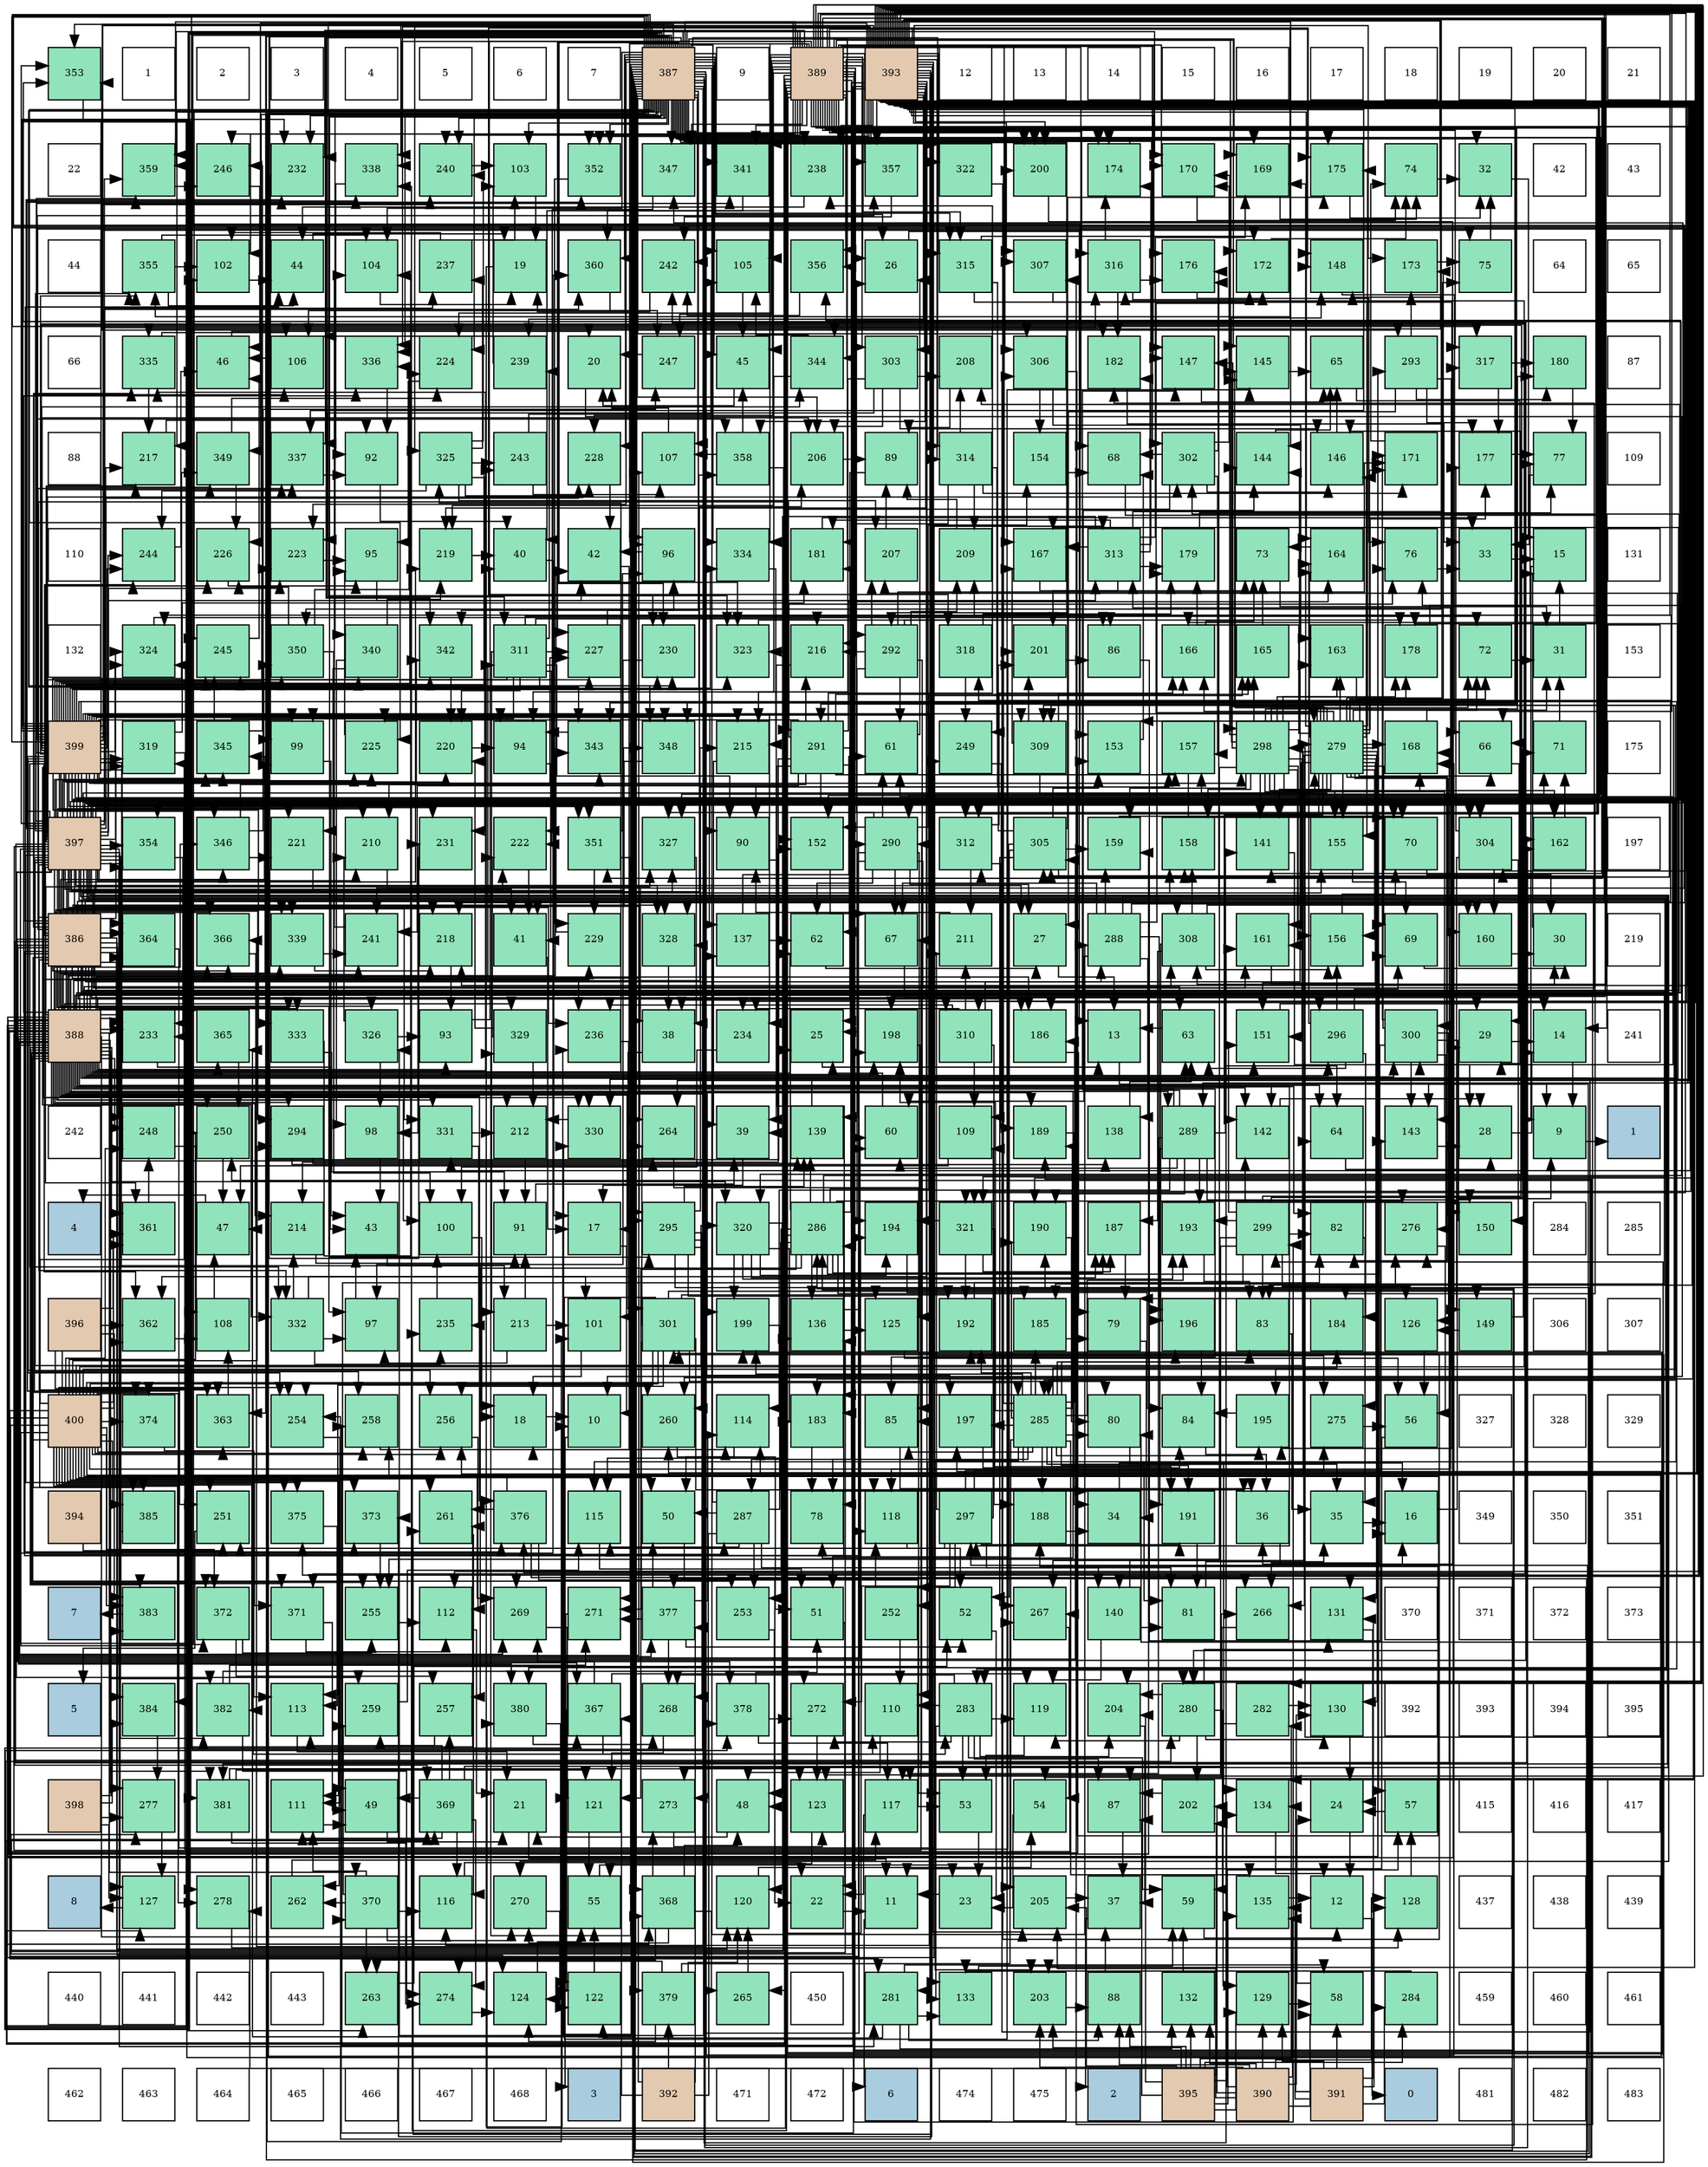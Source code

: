 digraph layout{
 rankdir=TB;
 splines=ortho;
 node [style=filled shape=square fixedsize=true width=0.6];
0[label="353", fontsize=8, fillcolor="#91e3bb"];
1[label="1", fontsize=8, fillcolor="#ffffff"];
2[label="2", fontsize=8, fillcolor="#ffffff"];
3[label="3", fontsize=8, fillcolor="#ffffff"];
4[label="4", fontsize=8, fillcolor="#ffffff"];
5[label="5", fontsize=8, fillcolor="#ffffff"];
6[label="6", fontsize=8, fillcolor="#ffffff"];
7[label="7", fontsize=8, fillcolor="#ffffff"];
8[label="387", fontsize=8, fillcolor="#e3c9af"];
9[label="9", fontsize=8, fillcolor="#ffffff"];
10[label="389", fontsize=8, fillcolor="#e3c9af"];
11[label="393", fontsize=8, fillcolor="#e3c9af"];
12[label="12", fontsize=8, fillcolor="#ffffff"];
13[label="13", fontsize=8, fillcolor="#ffffff"];
14[label="14", fontsize=8, fillcolor="#ffffff"];
15[label="15", fontsize=8, fillcolor="#ffffff"];
16[label="16", fontsize=8, fillcolor="#ffffff"];
17[label="17", fontsize=8, fillcolor="#ffffff"];
18[label="18", fontsize=8, fillcolor="#ffffff"];
19[label="19", fontsize=8, fillcolor="#ffffff"];
20[label="20", fontsize=8, fillcolor="#ffffff"];
21[label="21", fontsize=8, fillcolor="#ffffff"];
22[label="22", fontsize=8, fillcolor="#ffffff"];
23[label="359", fontsize=8, fillcolor="#91e3bb"];
24[label="246", fontsize=8, fillcolor="#91e3bb"];
25[label="232", fontsize=8, fillcolor="#91e3bb"];
26[label="338", fontsize=8, fillcolor="#91e3bb"];
27[label="240", fontsize=8, fillcolor="#91e3bb"];
28[label="103", fontsize=8, fillcolor="#91e3bb"];
29[label="352", fontsize=8, fillcolor="#91e3bb"];
30[label="347", fontsize=8, fillcolor="#91e3bb"];
31[label="341", fontsize=8, fillcolor="#91e3bb"];
32[label="238", fontsize=8, fillcolor="#91e3bb"];
33[label="357", fontsize=8, fillcolor="#91e3bb"];
34[label="322", fontsize=8, fillcolor="#91e3bb"];
35[label="200", fontsize=8, fillcolor="#91e3bb"];
36[label="174", fontsize=8, fillcolor="#91e3bb"];
37[label="170", fontsize=8, fillcolor="#91e3bb"];
38[label="169", fontsize=8, fillcolor="#91e3bb"];
39[label="175", fontsize=8, fillcolor="#91e3bb"];
40[label="74", fontsize=8, fillcolor="#91e3bb"];
41[label="32", fontsize=8, fillcolor="#91e3bb"];
42[label="42", fontsize=8, fillcolor="#ffffff"];
43[label="43", fontsize=8, fillcolor="#ffffff"];
44[label="44", fontsize=8, fillcolor="#ffffff"];
45[label="355", fontsize=8, fillcolor="#91e3bb"];
46[label="102", fontsize=8, fillcolor="#91e3bb"];
47[label="44", fontsize=8, fillcolor="#91e3bb"];
48[label="104", fontsize=8, fillcolor="#91e3bb"];
49[label="237", fontsize=8, fillcolor="#91e3bb"];
50[label="19", fontsize=8, fillcolor="#91e3bb"];
51[label="360", fontsize=8, fillcolor="#91e3bb"];
52[label="242", fontsize=8, fillcolor="#91e3bb"];
53[label="105", fontsize=8, fillcolor="#91e3bb"];
54[label="356", fontsize=8, fillcolor="#91e3bb"];
55[label="26", fontsize=8, fillcolor="#91e3bb"];
56[label="315", fontsize=8, fillcolor="#91e3bb"];
57[label="307", fontsize=8, fillcolor="#91e3bb"];
58[label="316", fontsize=8, fillcolor="#91e3bb"];
59[label="176", fontsize=8, fillcolor="#91e3bb"];
60[label="172", fontsize=8, fillcolor="#91e3bb"];
61[label="148", fontsize=8, fillcolor="#91e3bb"];
62[label="173", fontsize=8, fillcolor="#91e3bb"];
63[label="75", fontsize=8, fillcolor="#91e3bb"];
64[label="64", fontsize=8, fillcolor="#ffffff"];
65[label="65", fontsize=8, fillcolor="#ffffff"];
66[label="66", fontsize=8, fillcolor="#ffffff"];
67[label="335", fontsize=8, fillcolor="#91e3bb"];
68[label="46", fontsize=8, fillcolor="#91e3bb"];
69[label="106", fontsize=8, fillcolor="#91e3bb"];
70[label="336", fontsize=8, fillcolor="#91e3bb"];
71[label="224", fontsize=8, fillcolor="#91e3bb"];
72[label="239", fontsize=8, fillcolor="#91e3bb"];
73[label="20", fontsize=8, fillcolor="#91e3bb"];
74[label="247", fontsize=8, fillcolor="#91e3bb"];
75[label="45", fontsize=8, fillcolor="#91e3bb"];
76[label="344", fontsize=8, fillcolor="#91e3bb"];
77[label="303", fontsize=8, fillcolor="#91e3bb"];
78[label="208", fontsize=8, fillcolor="#91e3bb"];
79[label="306", fontsize=8, fillcolor="#91e3bb"];
80[label="182", fontsize=8, fillcolor="#91e3bb"];
81[label="147", fontsize=8, fillcolor="#91e3bb"];
82[label="145", fontsize=8, fillcolor="#91e3bb"];
83[label="65", fontsize=8, fillcolor="#91e3bb"];
84[label="293", fontsize=8, fillcolor="#91e3bb"];
85[label="317", fontsize=8, fillcolor="#91e3bb"];
86[label="180", fontsize=8, fillcolor="#91e3bb"];
87[label="87", fontsize=8, fillcolor="#ffffff"];
88[label="88", fontsize=8, fillcolor="#ffffff"];
89[label="217", fontsize=8, fillcolor="#91e3bb"];
90[label="349", fontsize=8, fillcolor="#91e3bb"];
91[label="337", fontsize=8, fillcolor="#91e3bb"];
92[label="92", fontsize=8, fillcolor="#91e3bb"];
93[label="325", fontsize=8, fillcolor="#91e3bb"];
94[label="243", fontsize=8, fillcolor="#91e3bb"];
95[label="228", fontsize=8, fillcolor="#91e3bb"];
96[label="107", fontsize=8, fillcolor="#91e3bb"];
97[label="358", fontsize=8, fillcolor="#91e3bb"];
98[label="206", fontsize=8, fillcolor="#91e3bb"];
99[label="89", fontsize=8, fillcolor="#91e3bb"];
100[label="314", fontsize=8, fillcolor="#91e3bb"];
101[label="154", fontsize=8, fillcolor="#91e3bb"];
102[label="68", fontsize=8, fillcolor="#91e3bb"];
103[label="302", fontsize=8, fillcolor="#91e3bb"];
104[label="144", fontsize=8, fillcolor="#91e3bb"];
105[label="146", fontsize=8, fillcolor="#91e3bb"];
106[label="171", fontsize=8, fillcolor="#91e3bb"];
107[label="177", fontsize=8, fillcolor="#91e3bb"];
108[label="77", fontsize=8, fillcolor="#91e3bb"];
109[label="109", fontsize=8, fillcolor="#ffffff"];
110[label="110", fontsize=8, fillcolor="#ffffff"];
111[label="244", fontsize=8, fillcolor="#91e3bb"];
112[label="226", fontsize=8, fillcolor="#91e3bb"];
113[label="223", fontsize=8, fillcolor="#91e3bb"];
114[label="95", fontsize=8, fillcolor="#91e3bb"];
115[label="219", fontsize=8, fillcolor="#91e3bb"];
116[label="40", fontsize=8, fillcolor="#91e3bb"];
117[label="42", fontsize=8, fillcolor="#91e3bb"];
118[label="96", fontsize=8, fillcolor="#91e3bb"];
119[label="334", fontsize=8, fillcolor="#91e3bb"];
120[label="181", fontsize=8, fillcolor="#91e3bb"];
121[label="207", fontsize=8, fillcolor="#91e3bb"];
122[label="209", fontsize=8, fillcolor="#91e3bb"];
123[label="167", fontsize=8, fillcolor="#91e3bb"];
124[label="313", fontsize=8, fillcolor="#91e3bb"];
125[label="179", fontsize=8, fillcolor="#91e3bb"];
126[label="73", fontsize=8, fillcolor="#91e3bb"];
127[label="164", fontsize=8, fillcolor="#91e3bb"];
128[label="76", fontsize=8, fillcolor="#91e3bb"];
129[label="33", fontsize=8, fillcolor="#91e3bb"];
130[label="15", fontsize=8, fillcolor="#91e3bb"];
131[label="131", fontsize=8, fillcolor="#ffffff"];
132[label="132", fontsize=8, fillcolor="#ffffff"];
133[label="324", fontsize=8, fillcolor="#91e3bb"];
134[label="245", fontsize=8, fillcolor="#91e3bb"];
135[label="350", fontsize=8, fillcolor="#91e3bb"];
136[label="340", fontsize=8, fillcolor="#91e3bb"];
137[label="342", fontsize=8, fillcolor="#91e3bb"];
138[label="311", fontsize=8, fillcolor="#91e3bb"];
139[label="227", fontsize=8, fillcolor="#91e3bb"];
140[label="230", fontsize=8, fillcolor="#91e3bb"];
141[label="323", fontsize=8, fillcolor="#91e3bb"];
142[label="216", fontsize=8, fillcolor="#91e3bb"];
143[label="292", fontsize=8, fillcolor="#91e3bb"];
144[label="318", fontsize=8, fillcolor="#91e3bb"];
145[label="201", fontsize=8, fillcolor="#91e3bb"];
146[label="86", fontsize=8, fillcolor="#91e3bb"];
147[label="166", fontsize=8, fillcolor="#91e3bb"];
148[label="165", fontsize=8, fillcolor="#91e3bb"];
149[label="163", fontsize=8, fillcolor="#91e3bb"];
150[label="178", fontsize=8, fillcolor="#91e3bb"];
151[label="72", fontsize=8, fillcolor="#91e3bb"];
152[label="31", fontsize=8, fillcolor="#91e3bb"];
153[label="153", fontsize=8, fillcolor="#ffffff"];
154[label="399", fontsize=8, fillcolor="#e3c9af"];
155[label="319", fontsize=8, fillcolor="#91e3bb"];
156[label="345", fontsize=8, fillcolor="#91e3bb"];
157[label="99", fontsize=8, fillcolor="#91e3bb"];
158[label="225", fontsize=8, fillcolor="#91e3bb"];
159[label="220", fontsize=8, fillcolor="#91e3bb"];
160[label="94", fontsize=8, fillcolor="#91e3bb"];
161[label="343", fontsize=8, fillcolor="#91e3bb"];
162[label="348", fontsize=8, fillcolor="#91e3bb"];
163[label="215", fontsize=8, fillcolor="#91e3bb"];
164[label="291", fontsize=8, fillcolor="#91e3bb"];
165[label="61", fontsize=8, fillcolor="#91e3bb"];
166[label="249", fontsize=8, fillcolor="#91e3bb"];
167[label="309", fontsize=8, fillcolor="#91e3bb"];
168[label="153", fontsize=8, fillcolor="#91e3bb"];
169[label="157", fontsize=8, fillcolor="#91e3bb"];
170[label="298", fontsize=8, fillcolor="#91e3bb"];
171[label="279", fontsize=8, fillcolor="#91e3bb"];
172[label="168", fontsize=8, fillcolor="#91e3bb"];
173[label="66", fontsize=8, fillcolor="#91e3bb"];
174[label="71", fontsize=8, fillcolor="#91e3bb"];
175[label="175", fontsize=8, fillcolor="#ffffff"];
176[label="397", fontsize=8, fillcolor="#e3c9af"];
177[label="354", fontsize=8, fillcolor="#91e3bb"];
178[label="346", fontsize=8, fillcolor="#91e3bb"];
179[label="221", fontsize=8, fillcolor="#91e3bb"];
180[label="210", fontsize=8, fillcolor="#91e3bb"];
181[label="231", fontsize=8, fillcolor="#91e3bb"];
182[label="222", fontsize=8, fillcolor="#91e3bb"];
183[label="351", fontsize=8, fillcolor="#91e3bb"];
184[label="327", fontsize=8, fillcolor="#91e3bb"];
185[label="90", fontsize=8, fillcolor="#91e3bb"];
186[label="152", fontsize=8, fillcolor="#91e3bb"];
187[label="290", fontsize=8, fillcolor="#91e3bb"];
188[label="312", fontsize=8, fillcolor="#91e3bb"];
189[label="305", fontsize=8, fillcolor="#91e3bb"];
190[label="159", fontsize=8, fillcolor="#91e3bb"];
191[label="158", fontsize=8, fillcolor="#91e3bb"];
192[label="141", fontsize=8, fillcolor="#91e3bb"];
193[label="155", fontsize=8, fillcolor="#91e3bb"];
194[label="70", fontsize=8, fillcolor="#91e3bb"];
195[label="304", fontsize=8, fillcolor="#91e3bb"];
196[label="162", fontsize=8, fillcolor="#91e3bb"];
197[label="197", fontsize=8, fillcolor="#ffffff"];
198[label="386", fontsize=8, fillcolor="#e3c9af"];
199[label="364", fontsize=8, fillcolor="#91e3bb"];
200[label="366", fontsize=8, fillcolor="#91e3bb"];
201[label="339", fontsize=8, fillcolor="#91e3bb"];
202[label="241", fontsize=8, fillcolor="#91e3bb"];
203[label="218", fontsize=8, fillcolor="#91e3bb"];
204[label="41", fontsize=8, fillcolor="#91e3bb"];
205[label="229", fontsize=8, fillcolor="#91e3bb"];
206[label="328", fontsize=8, fillcolor="#91e3bb"];
207[label="137", fontsize=8, fillcolor="#91e3bb"];
208[label="62", fontsize=8, fillcolor="#91e3bb"];
209[label="67", fontsize=8, fillcolor="#91e3bb"];
210[label="211", fontsize=8, fillcolor="#91e3bb"];
211[label="27", fontsize=8, fillcolor="#91e3bb"];
212[label="288", fontsize=8, fillcolor="#91e3bb"];
213[label="308", fontsize=8, fillcolor="#91e3bb"];
214[label="161", fontsize=8, fillcolor="#91e3bb"];
215[label="156", fontsize=8, fillcolor="#91e3bb"];
216[label="69", fontsize=8, fillcolor="#91e3bb"];
217[label="160", fontsize=8, fillcolor="#91e3bb"];
218[label="30", fontsize=8, fillcolor="#91e3bb"];
219[label="219", fontsize=8, fillcolor="#ffffff"];
220[label="388", fontsize=8, fillcolor="#e3c9af"];
221[label="233", fontsize=8, fillcolor="#91e3bb"];
222[label="365", fontsize=8, fillcolor="#91e3bb"];
223[label="333", fontsize=8, fillcolor="#91e3bb"];
224[label="326", fontsize=8, fillcolor="#91e3bb"];
225[label="93", fontsize=8, fillcolor="#91e3bb"];
226[label="329", fontsize=8, fillcolor="#91e3bb"];
227[label="236", fontsize=8, fillcolor="#91e3bb"];
228[label="38", fontsize=8, fillcolor="#91e3bb"];
229[label="234", fontsize=8, fillcolor="#91e3bb"];
230[label="25", fontsize=8, fillcolor="#91e3bb"];
231[label="198", fontsize=8, fillcolor="#91e3bb"];
232[label="310", fontsize=8, fillcolor="#91e3bb"];
233[label="186", fontsize=8, fillcolor="#91e3bb"];
234[label="13", fontsize=8, fillcolor="#91e3bb"];
235[label="63", fontsize=8, fillcolor="#91e3bb"];
236[label="151", fontsize=8, fillcolor="#91e3bb"];
237[label="296", fontsize=8, fillcolor="#91e3bb"];
238[label="300", fontsize=8, fillcolor="#91e3bb"];
239[label="29", fontsize=8, fillcolor="#91e3bb"];
240[label="14", fontsize=8, fillcolor="#91e3bb"];
241[label="241", fontsize=8, fillcolor="#ffffff"];
242[label="242", fontsize=8, fillcolor="#ffffff"];
243[label="248", fontsize=8, fillcolor="#91e3bb"];
244[label="250", fontsize=8, fillcolor="#91e3bb"];
245[label="294", fontsize=8, fillcolor="#91e3bb"];
246[label="98", fontsize=8, fillcolor="#91e3bb"];
247[label="331", fontsize=8, fillcolor="#91e3bb"];
248[label="212", fontsize=8, fillcolor="#91e3bb"];
249[label="330", fontsize=8, fillcolor="#91e3bb"];
250[label="264", fontsize=8, fillcolor="#91e3bb"];
251[label="39", fontsize=8, fillcolor="#91e3bb"];
252[label="139", fontsize=8, fillcolor="#91e3bb"];
253[label="60", fontsize=8, fillcolor="#91e3bb"];
254[label="109", fontsize=8, fillcolor="#91e3bb"];
255[label="189", fontsize=8, fillcolor="#91e3bb"];
256[label="138", fontsize=8, fillcolor="#91e3bb"];
257[label="289", fontsize=8, fillcolor="#91e3bb"];
258[label="142", fontsize=8, fillcolor="#91e3bb"];
259[label="64", fontsize=8, fillcolor="#91e3bb"];
260[label="143", fontsize=8, fillcolor="#91e3bb"];
261[label="28", fontsize=8, fillcolor="#91e3bb"];
262[label="9", fontsize=8, fillcolor="#91e3bb"];
263[label="1", fontsize=8, fillcolor="#a9ccde"];
264[label="4", fontsize=8, fillcolor="#a9ccde"];
265[label="361", fontsize=8, fillcolor="#91e3bb"];
266[label="47", fontsize=8, fillcolor="#91e3bb"];
267[label="214", fontsize=8, fillcolor="#91e3bb"];
268[label="43", fontsize=8, fillcolor="#91e3bb"];
269[label="100", fontsize=8, fillcolor="#91e3bb"];
270[label="91", fontsize=8, fillcolor="#91e3bb"];
271[label="17", fontsize=8, fillcolor="#91e3bb"];
272[label="295", fontsize=8, fillcolor="#91e3bb"];
273[label="320", fontsize=8, fillcolor="#91e3bb"];
274[label="286", fontsize=8, fillcolor="#91e3bb"];
275[label="194", fontsize=8, fillcolor="#91e3bb"];
276[label="321", fontsize=8, fillcolor="#91e3bb"];
277[label="190", fontsize=8, fillcolor="#91e3bb"];
278[label="187", fontsize=8, fillcolor="#91e3bb"];
279[label="193", fontsize=8, fillcolor="#91e3bb"];
280[label="299", fontsize=8, fillcolor="#91e3bb"];
281[label="82", fontsize=8, fillcolor="#91e3bb"];
282[label="276", fontsize=8, fillcolor="#91e3bb"];
283[label="150", fontsize=8, fillcolor="#91e3bb"];
284[label="284", fontsize=8, fillcolor="#ffffff"];
285[label="285", fontsize=8, fillcolor="#ffffff"];
286[label="396", fontsize=8, fillcolor="#e3c9af"];
287[label="362", fontsize=8, fillcolor="#91e3bb"];
288[label="108", fontsize=8, fillcolor="#91e3bb"];
289[label="332", fontsize=8, fillcolor="#91e3bb"];
290[label="97", fontsize=8, fillcolor="#91e3bb"];
291[label="235", fontsize=8, fillcolor="#91e3bb"];
292[label="213", fontsize=8, fillcolor="#91e3bb"];
293[label="101", fontsize=8, fillcolor="#91e3bb"];
294[label="301", fontsize=8, fillcolor="#91e3bb"];
295[label="199", fontsize=8, fillcolor="#91e3bb"];
296[label="136", fontsize=8, fillcolor="#91e3bb"];
297[label="125", fontsize=8, fillcolor="#91e3bb"];
298[label="192", fontsize=8, fillcolor="#91e3bb"];
299[label="185", fontsize=8, fillcolor="#91e3bb"];
300[label="79", fontsize=8, fillcolor="#91e3bb"];
301[label="196", fontsize=8, fillcolor="#91e3bb"];
302[label="83", fontsize=8, fillcolor="#91e3bb"];
303[label="184", fontsize=8, fillcolor="#91e3bb"];
304[label="126", fontsize=8, fillcolor="#91e3bb"];
305[label="149", fontsize=8, fillcolor="#91e3bb"];
306[label="306", fontsize=8, fillcolor="#ffffff"];
307[label="307", fontsize=8, fillcolor="#ffffff"];
308[label="400", fontsize=8, fillcolor="#e3c9af"];
309[label="374", fontsize=8, fillcolor="#91e3bb"];
310[label="363", fontsize=8, fillcolor="#91e3bb"];
311[label="254", fontsize=8, fillcolor="#91e3bb"];
312[label="258", fontsize=8, fillcolor="#91e3bb"];
313[label="256", fontsize=8, fillcolor="#91e3bb"];
314[label="18", fontsize=8, fillcolor="#91e3bb"];
315[label="10", fontsize=8, fillcolor="#91e3bb"];
316[label="260", fontsize=8, fillcolor="#91e3bb"];
317[label="114", fontsize=8, fillcolor="#91e3bb"];
318[label="183", fontsize=8, fillcolor="#91e3bb"];
319[label="85", fontsize=8, fillcolor="#91e3bb"];
320[label="197", fontsize=8, fillcolor="#91e3bb"];
321[label="285", fontsize=8, fillcolor="#91e3bb"];
322[label="80", fontsize=8, fillcolor="#91e3bb"];
323[label="84", fontsize=8, fillcolor="#91e3bb"];
324[label="195", fontsize=8, fillcolor="#91e3bb"];
325[label="275", fontsize=8, fillcolor="#91e3bb"];
326[label="56", fontsize=8, fillcolor="#91e3bb"];
327[label="327", fontsize=8, fillcolor="#ffffff"];
328[label="328", fontsize=8, fillcolor="#ffffff"];
329[label="329", fontsize=8, fillcolor="#ffffff"];
330[label="394", fontsize=8, fillcolor="#e3c9af"];
331[label="385", fontsize=8, fillcolor="#91e3bb"];
332[label="251", fontsize=8, fillcolor="#91e3bb"];
333[label="375", fontsize=8, fillcolor="#91e3bb"];
334[label="373", fontsize=8, fillcolor="#91e3bb"];
335[label="261", fontsize=8, fillcolor="#91e3bb"];
336[label="376", fontsize=8, fillcolor="#91e3bb"];
337[label="115", fontsize=8, fillcolor="#91e3bb"];
338[label="50", fontsize=8, fillcolor="#91e3bb"];
339[label="287", fontsize=8, fillcolor="#91e3bb"];
340[label="78", fontsize=8, fillcolor="#91e3bb"];
341[label="118", fontsize=8, fillcolor="#91e3bb"];
342[label="297", fontsize=8, fillcolor="#91e3bb"];
343[label="188", fontsize=8, fillcolor="#91e3bb"];
344[label="34", fontsize=8, fillcolor="#91e3bb"];
345[label="191", fontsize=8, fillcolor="#91e3bb"];
346[label="36", fontsize=8, fillcolor="#91e3bb"];
347[label="35", fontsize=8, fillcolor="#91e3bb"];
348[label="16", fontsize=8, fillcolor="#91e3bb"];
349[label="349", fontsize=8, fillcolor="#ffffff"];
350[label="350", fontsize=8, fillcolor="#ffffff"];
351[label="351", fontsize=8, fillcolor="#ffffff"];
352[label="7", fontsize=8, fillcolor="#a9ccde"];
353[label="383", fontsize=8, fillcolor="#91e3bb"];
354[label="372", fontsize=8, fillcolor="#91e3bb"];
355[label="371", fontsize=8, fillcolor="#91e3bb"];
356[label="255", fontsize=8, fillcolor="#91e3bb"];
357[label="112", fontsize=8, fillcolor="#91e3bb"];
358[label="269", fontsize=8, fillcolor="#91e3bb"];
359[label="271", fontsize=8, fillcolor="#91e3bb"];
360[label="377", fontsize=8, fillcolor="#91e3bb"];
361[label="253", fontsize=8, fillcolor="#91e3bb"];
362[label="51", fontsize=8, fillcolor="#91e3bb"];
363[label="252", fontsize=8, fillcolor="#91e3bb"];
364[label="52", fontsize=8, fillcolor="#91e3bb"];
365[label="267", fontsize=8, fillcolor="#91e3bb"];
366[label="140", fontsize=8, fillcolor="#91e3bb"];
367[label="81", fontsize=8, fillcolor="#91e3bb"];
368[label="266", fontsize=8, fillcolor="#91e3bb"];
369[label="131", fontsize=8, fillcolor="#91e3bb"];
370[label="370", fontsize=8, fillcolor="#ffffff"];
371[label="371", fontsize=8, fillcolor="#ffffff"];
372[label="372", fontsize=8, fillcolor="#ffffff"];
373[label="373", fontsize=8, fillcolor="#ffffff"];
374[label="5", fontsize=8, fillcolor="#a9ccde"];
375[label="384", fontsize=8, fillcolor="#91e3bb"];
376[label="382", fontsize=8, fillcolor="#91e3bb"];
377[label="113", fontsize=8, fillcolor="#91e3bb"];
378[label="259", fontsize=8, fillcolor="#91e3bb"];
379[label="257", fontsize=8, fillcolor="#91e3bb"];
380[label="380", fontsize=8, fillcolor="#91e3bb"];
381[label="367", fontsize=8, fillcolor="#91e3bb"];
382[label="268", fontsize=8, fillcolor="#91e3bb"];
383[label="378", fontsize=8, fillcolor="#91e3bb"];
384[label="272", fontsize=8, fillcolor="#91e3bb"];
385[label="110", fontsize=8, fillcolor="#91e3bb"];
386[label="283", fontsize=8, fillcolor="#91e3bb"];
387[label="119", fontsize=8, fillcolor="#91e3bb"];
388[label="204", fontsize=8, fillcolor="#91e3bb"];
389[label="280", fontsize=8, fillcolor="#91e3bb"];
390[label="282", fontsize=8, fillcolor="#91e3bb"];
391[label="130", fontsize=8, fillcolor="#91e3bb"];
392[label="392", fontsize=8, fillcolor="#ffffff"];
393[label="393", fontsize=8, fillcolor="#ffffff"];
394[label="394", fontsize=8, fillcolor="#ffffff"];
395[label="395", fontsize=8, fillcolor="#ffffff"];
396[label="398", fontsize=8, fillcolor="#e3c9af"];
397[label="277", fontsize=8, fillcolor="#91e3bb"];
398[label="381", fontsize=8, fillcolor="#91e3bb"];
399[label="111", fontsize=8, fillcolor="#91e3bb"];
400[label="49", fontsize=8, fillcolor="#91e3bb"];
401[label="369", fontsize=8, fillcolor="#91e3bb"];
402[label="21", fontsize=8, fillcolor="#91e3bb"];
403[label="121", fontsize=8, fillcolor="#91e3bb"];
404[label="273", fontsize=8, fillcolor="#91e3bb"];
405[label="48", fontsize=8, fillcolor="#91e3bb"];
406[label="123", fontsize=8, fillcolor="#91e3bb"];
407[label="117", fontsize=8, fillcolor="#91e3bb"];
408[label="53", fontsize=8, fillcolor="#91e3bb"];
409[label="54", fontsize=8, fillcolor="#91e3bb"];
410[label="87", fontsize=8, fillcolor="#91e3bb"];
411[label="202", fontsize=8, fillcolor="#91e3bb"];
412[label="134", fontsize=8, fillcolor="#91e3bb"];
413[label="24", fontsize=8, fillcolor="#91e3bb"];
414[label="57", fontsize=8, fillcolor="#91e3bb"];
415[label="415", fontsize=8, fillcolor="#ffffff"];
416[label="416", fontsize=8, fillcolor="#ffffff"];
417[label="417", fontsize=8, fillcolor="#ffffff"];
418[label="8", fontsize=8, fillcolor="#a9ccde"];
419[label="127", fontsize=8, fillcolor="#91e3bb"];
420[label="278", fontsize=8, fillcolor="#91e3bb"];
421[label="262", fontsize=8, fillcolor="#91e3bb"];
422[label="370", fontsize=8, fillcolor="#91e3bb"];
423[label="116", fontsize=8, fillcolor="#91e3bb"];
424[label="270", fontsize=8, fillcolor="#91e3bb"];
425[label="55", fontsize=8, fillcolor="#91e3bb"];
426[label="368", fontsize=8, fillcolor="#91e3bb"];
427[label="120", fontsize=8, fillcolor="#91e3bb"];
428[label="22", fontsize=8, fillcolor="#91e3bb"];
429[label="11", fontsize=8, fillcolor="#91e3bb"];
430[label="23", fontsize=8, fillcolor="#91e3bb"];
431[label="205", fontsize=8, fillcolor="#91e3bb"];
432[label="37", fontsize=8, fillcolor="#91e3bb"];
433[label="59", fontsize=8, fillcolor="#91e3bb"];
434[label="135", fontsize=8, fillcolor="#91e3bb"];
435[label="12", fontsize=8, fillcolor="#91e3bb"];
436[label="128", fontsize=8, fillcolor="#91e3bb"];
437[label="437", fontsize=8, fillcolor="#ffffff"];
438[label="438", fontsize=8, fillcolor="#ffffff"];
439[label="439", fontsize=8, fillcolor="#ffffff"];
440[label="440", fontsize=8, fillcolor="#ffffff"];
441[label="441", fontsize=8, fillcolor="#ffffff"];
442[label="442", fontsize=8, fillcolor="#ffffff"];
443[label="443", fontsize=8, fillcolor="#ffffff"];
444[label="263", fontsize=8, fillcolor="#91e3bb"];
445[label="274", fontsize=8, fillcolor="#91e3bb"];
446[label="124", fontsize=8, fillcolor="#91e3bb"];
447[label="122", fontsize=8, fillcolor="#91e3bb"];
448[label="379", fontsize=8, fillcolor="#91e3bb"];
449[label="265", fontsize=8, fillcolor="#91e3bb"];
450[label="450", fontsize=8, fillcolor="#ffffff"];
451[label="281", fontsize=8, fillcolor="#91e3bb"];
452[label="133", fontsize=8, fillcolor="#91e3bb"];
453[label="203", fontsize=8, fillcolor="#91e3bb"];
454[label="88", fontsize=8, fillcolor="#91e3bb"];
455[label="132", fontsize=8, fillcolor="#91e3bb"];
456[label="129", fontsize=8, fillcolor="#91e3bb"];
457[label="58", fontsize=8, fillcolor="#91e3bb"];
458[label="284", fontsize=8, fillcolor="#91e3bb"];
459[label="459", fontsize=8, fillcolor="#ffffff"];
460[label="460", fontsize=8, fillcolor="#ffffff"];
461[label="461", fontsize=8, fillcolor="#ffffff"];
462[label="462", fontsize=8, fillcolor="#ffffff"];
463[label="463", fontsize=8, fillcolor="#ffffff"];
464[label="464", fontsize=8, fillcolor="#ffffff"];
465[label="465", fontsize=8, fillcolor="#ffffff"];
466[label="466", fontsize=8, fillcolor="#ffffff"];
467[label="467", fontsize=8, fillcolor="#ffffff"];
468[label="468", fontsize=8, fillcolor="#ffffff"];
469[label="3", fontsize=8, fillcolor="#a9ccde"];
470[label="392", fontsize=8, fillcolor="#e3c9af"];
471[label="471", fontsize=8, fillcolor="#ffffff"];
472[label="472", fontsize=8, fillcolor="#ffffff"];
473[label="6", fontsize=8, fillcolor="#a9ccde"];
474[label="474", fontsize=8, fillcolor="#ffffff"];
475[label="475", fontsize=8, fillcolor="#ffffff"];
476[label="2", fontsize=8, fillcolor="#a9ccde"];
477[label="395", fontsize=8, fillcolor="#e3c9af"];
478[label="390", fontsize=8, fillcolor="#e3c9af"];
479[label="391", fontsize=8, fillcolor="#e3c9af"];
480[label="0", fontsize=8, fillcolor="#a9ccde"];
481[label="481", fontsize=8, fillcolor="#ffffff"];
482[label="482", fontsize=8, fillcolor="#ffffff"];
483[label="483", fontsize=8, fillcolor="#ffffff"];
edge [constraint=false, style=vis];262 -> 263;
315 -> 469;
429 -> 473;
435 -> 480;
234 -> 262;
240 -> 262;
130 -> 262;
348 -> 262;
271 -> 315;
314 -> 315;
50 -> 315;
73 -> 315;
402 -> 429;
428 -> 429;
430 -> 429;
413 -> 435;
230 -> 234;
55 -> 234;
211 -> 234;
261 -> 240;
239 -> 240;
218 -> 130;
152 -> 130;
41 -> 130;
129 -> 130;
344 -> 348;
347 -> 348;
346 -> 348;
432 -> 476;
228 -> 271;
251 -> 271;
116 -> 271;
204 -> 271;
117 -> 314;
268 -> 314;
47 -> 50;
75 -> 73;
68 -> 73;
266 -> 264;
405 -> 402;
400 -> 402;
338 -> 428;
362 -> 428;
364 -> 430;
408 -> 430;
409 -> 430;
425 -> 430;
326 -> 429;
414 -> 413;
457 -> 413;
433 -> 435;
253 -> 230;
165 -> 55;
208 -> 211;
235 -> 234;
259 -> 261;
83 -> 239;
173 -> 239;
209 -> 240;
102 -> 240;
216 -> 218;
194 -> 218;
174 -> 152;
151 -> 152;
126 -> 152;
40 -> 41;
63 -> 41;
128 -> 129;
108 -> 129;
340 -> 344;
300 -> 344;
322 -> 347;
367 -> 347;
281 -> 347;
302 -> 347;
323 -> 346;
319 -> 346;
146 -> 348;
410 -> 432;
454 -> 432;
99 -> 228;
185 -> 251;
270 -> 251;
92 -> 116;
225 -> 116;
160 -> 204;
114 -> 117;
118 -> 117;
290 -> 268;
246 -> 268;
157 -> 268;
269 -> 314;
293 -> 314;
46 -> 47;
28 -> 50;
48 -> 50;
53 -> 75;
69 -> 68;
96 -> 73;
288 -> 266;
254 -> 266;
385 -> 405;
399 -> 400;
357 -> 402;
377 -> 402;
317 -> 338;
337 -> 362;
423 -> 428;
407 -> 428;
341 -> 364;
387 -> 408;
427 -> 409;
403 -> 425;
447 -> 425;
406 -> 425;
446 -> 425;
297 -> 326;
304 -> 326;
419 -> 418;
436 -> 414;
456 -> 457;
391 -> 413;
369 -> 413;
455 -> 433;
452 -> 433;
412 -> 435;
434 -> 435;
296 -> 253;
296 -> 297;
207 -> 165;
207 -> 208;
256 -> 235;
252 -> 235;
366 -> 259;
366 -> 367;
366 -> 387;
192 -> 261;
258 -> 261;
260 -> 261;
104 -> 83;
82 -> 83;
105 -> 83;
81 -> 83;
61 -> 173;
305 -> 173;
305 -> 304;
283 -> 239;
236 -> 239;
186 -> 209;
168 -> 102;
101 -> 102;
193 -> 216;
215 -> 194;
169 -> 194;
191 -> 194;
190 -> 194;
217 -> 218;
214 -> 218;
196 -> 174;
149 -> 151;
127 -> 126;
148 -> 126;
147 -> 126;
123 -> 126;
172 -> 152;
38 -> 40;
37 -> 40;
106 -> 40;
60 -> 40;
62 -> 63;
36 -> 41;
39 -> 41;
59 -> 128;
107 -> 108;
150 -> 108;
125 -> 108;
86 -> 108;
120 -> 129;
80 -> 129;
318 -> 340;
303 -> 300;
299 -> 300;
233 -> 300;
278 -> 300;
343 -> 344;
255 -> 344;
277 -> 322;
345 -> 367;
298 -> 281;
279 -> 302;
275 -> 323;
324 -> 323;
301 -> 323;
320 -> 323;
231 -> 319;
295 -> 346;
35 -> 346;
145 -> 146;
411 -> 410;
453 -> 454;
388 -> 432;
431 -> 432;
98 -> 99;
121 -> 99;
78 -> 99;
122 -> 99;
180 -> 228;
210 -> 185;
248 -> 270;
292 -> 270;
292 -> 290;
292 -> 293;
267 -> 270;
163 -> 251;
142 -> 251;
89 -> 92;
203 -> 225;
115 -> 116;
159 -> 160;
179 -> 204;
182 -> 204;
113 -> 114;
71 -> 114;
158 -> 114;
112 -> 114;
139 -> 118;
95 -> 117;
205 -> 117;
140 -> 290;
181 -> 246;
25 -> 157;
221 -> 268;
229 -> 269;
291 -> 269;
227 -> 293;
49 -> 46;
49 -> 28;
32 -> 47;
72 -> 28;
72 -> 69;
27 -> 28;
202 -> 48;
52 -> 50;
94 -> 53;
94 -> 96;
111 -> 68;
134 -> 68;
24 -> 68;
74 -> 73;
243 -> 288;
166 -> 254;
244 -> 266;
332 -> 374;
363 -> 385;
363 -> 341;
361 -> 405;
311 -> 399;
356 -> 357;
313 -> 357;
379 -> 377;
312 -> 317;
378 -> 337;
316 -> 362;
335 -> 423;
421 -> 407;
444 -> 364;
250 -> 408;
449 -> 427;
368 -> 409;
365 -> 409;
382 -> 403;
358 -> 403;
424 -> 447;
359 -> 447;
384 -> 406;
404 -> 406;
445 -> 446;
325 -> 326;
282 -> 326;
397 -> 419;
420 -> 436;
171 -> 414;
171 -> 259;
171 -> 173;
171 -> 216;
171 -> 151;
171 -> 281;
171 -> 341;
171 -> 391;
171 -> 369;
171 -> 192;
171 -> 258;
171 -> 104;
171 -> 82;
171 -> 105;
171 -> 81;
171 -> 61;
171 -> 236;
171 -> 168;
171 -> 193;
171 -> 215;
171 -> 169;
171 -> 217;
171 -> 214;
171 -> 149;
171 -> 127;
171 -> 147;
171 -> 172;
171 -> 38;
171 -> 106;
171 -> 60;
171 -> 62;
171 -> 39;
171 -> 107;
171 -> 150;
171 -> 125;
171 -> 368;
171 -> 325;
171 -> 282;
389 -> 387;
389 -> 456;
389 -> 391;
389 -> 369;
389 -> 411;
389 -> 388;
451 -> 457;
451 -> 454;
451 -> 447;
451 -> 455;
451 -> 452;
390 -> 433;
390 -> 391;
386 -> 408;
386 -> 433;
386 -> 410;
386 -> 385;
386 -> 387;
386 -> 452;
386 -> 388;
386 -> 382;
386 -> 384;
458 -> 452;
321 -> 340;
321 -> 322;
321 -> 367;
321 -> 302;
321 -> 319;
321 -> 385;
321 -> 412;
321 -> 434;
321 -> 318;
321 -> 303;
321 -> 299;
321 -> 233;
321 -> 343;
321 -> 255;
321 -> 277;
321 -> 345;
321 -> 298;
321 -> 279;
321 -> 324;
321 -> 301;
321 -> 320;
321 -> 231;
321 -> 295;
321 -> 35;
321 -> 453;
321 -> 431;
274 -> 230;
274 -> 216;
274 -> 128;
274 -> 357;
274 -> 337;
274 -> 403;
274 -> 296;
274 -> 252;
274 -> 148;
274 -> 120;
274 -> 299;
274 -> 278;
274 -> 361;
274 -> 379;
274 -> 282;
339 -> 338;
339 -> 367;
339 -> 337;
339 -> 296;
339 -> 207;
339 -> 361;
339 -> 404;
212 -> 253;
212 -> 209;
212 -> 256;
212 -> 190;
212 -> 217;
212 -> 59;
212 -> 125;
212 -> 301;
257 -> 253;
257 -> 317;
257 -> 407;
257 -> 192;
257 -> 104;
257 -> 81;
257 -> 283;
257 -> 277;
257 -> 345;
257 -> 279;
187 -> 230;
187 -> 55;
187 -> 211;
187 -> 165;
187 -> 208;
187 -> 235;
187 -> 209;
187 -> 297;
187 -> 252;
187 -> 186;
187 -> 101;
164 -> 230;
164 -> 208;
164 -> 128;
164 -> 169;
164 -> 127;
164 -> 148;
164 -> 318;
164 -> 303;
164 -> 180;
164 -> 267;
164 -> 142;
164 -> 158;
164 -> 32;
164 -> 202;
143 -> 165;
143 -> 319;
143 -> 106;
143 -> 150;
143 -> 275;
143 -> 121;
143 -> 122;
143 -> 142;
84 -> 211;
84 -> 62;
84 -> 107;
84 -> 86;
84 -> 324;
245 -> 256;
245 -> 252;
272 -> 297;
272 -> 252;
272 -> 169;
272 -> 320;
272 -> 316;
272 -> 382;
272 -> 282;
237 -> 235;
237 -> 216;
237 -> 215;
237 -> 127;
237 -> 303;
342 -> 254;
342 -> 366;
342 -> 260;
342 -> 345;
342 -> 210;
342 -> 332;
342 -> 363;
342 -> 384;
342 -> 325;
170 -> 151;
170 -> 192;
170 -> 260;
170 -> 104;
170 -> 82;
170 -> 61;
170 -> 236;
170 -> 193;
170 -> 215;
170 -> 191;
170 -> 190;
170 -> 214;
170 -> 196;
170 -> 149;
170 -> 148;
170 -> 172;
170 -> 37;
170 -> 150;
170 -> 86;
170 -> 365;
280 -> 400;
280 -> 174;
280 -> 281;
280 -> 302;
280 -> 406;
280 -> 304;
280 -> 258;
280 -> 105;
280 -> 283;
280 -> 236;
280 -> 279;
280 -> 356;
238 -> 128;
238 -> 304;
238 -> 260;
238 -> 283;
238 -> 106;
238 -> 368;
238 -> 282;
294 -> 322;
294 -> 377;
294 -> 341;
294 -> 82;
294 -> 305;
294 -> 298;
294 -> 311;
294 -> 313;
294 -> 250;
294 -> 359;
103 -> 102;
103 -> 105;
103 -> 169;
103 -> 37;
103 -> 59;
103 -> 449;
77 -> 105;
77 -> 98;
77 -> 78;
77 -> 163;
77 -> 113;
195 -> 305;
195 -> 283;
195 -> 217;
195 -> 107;
189 -> 362;
189 -> 364;
189 -> 168;
189 -> 191;
189 -> 190;
189 -> 39;
189 -> 145;
189 -> 365;
79 -> 101;
79 -> 149;
79 -> 343;
57 -> 193;
213 -> 215;
213 -> 191;
213 -> 217;
213 -> 278;
213 -> 301;
167 -> 174;
167 -> 147;
167 -> 123;
167 -> 145;
232 -> 254;
232 -> 149;
232 -> 343;
232 -> 210;
232 -> 229;
232 -> 227;
138 -> 151;
138 -> 185;
138 -> 157;
138 -> 292;
138 -> 142;
138 -> 159;
138 -> 182;
138 -> 139;
138 -> 140;
138 -> 72;
138 -> 134;
188 -> 147;
188 -> 255;
188 -> 210;
124 -> 63;
124 -> 427;
124 -> 123;
124 -> 38;
124 -> 36;
124 -> 125;
124 -> 120;
124 -> 80;
124 -> 145;
100 -> 106;
100 -> 78;
100 -> 122;
100 -> 142;
100 -> 166;
56 -> 185;
56 -> 60;
56 -> 324;
58 -> 60;
58 -> 36;
58 -> 59;
58 -> 80;
85 -> 107;
85 -> 86;
144 -> 125;
144 -> 166;
155 -> 120;
155 -> 145;
273 -> 405;
273 -> 318;
273 -> 278;
273 -> 279;
273 -> 275;
273 -> 295;
276 -> 278;
276 -> 345;
276 -> 298;
276 -> 275;
34 -> 298;
141 -> 146;
133 -> 146;
93 -> 121;
93 -> 95;
93 -> 181;
93 -> 49;
93 -> 27;
93 -> 94;
93 -> 111;
224 -> 225;
224 -> 246;
224 -> 180;
184 -> 228;
206 -> 228;
226 -> 248;
226 -> 159;
226 -> 182;
249 -> 248;
247 -> 248;
247 -> 291;
289 -> 290;
289 -> 293;
289 -> 267;
289 -> 291;
223 -> 270;
223 -> 48;
119 -> 163;
67 -> 69;
67 -> 89;
70 -> 92;
91 -> 92;
26 -> 92;
201 -> 203;
201 -> 202;
136 -> 246;
136 -> 115;
136 -> 179;
31 -> 116;
137 -> 159;
161 -> 160;
76 -> 160;
76 -> 53;
156 -> 160;
156 -> 134;
156 -> 24;
178 -> 179;
178 -> 139;
178 -> 74;
30 -> 182;
162 -> 204;
90 -> 71;
90 -> 112;
135 -> 269;
135 -> 71;
135 -> 112;
183 -> 118;
183 -> 205;
183 -> 359;
29 -> 205;
0 -> 25;
177 -> 221;
45 -> 47;
45 -> 46;
45 -> 48;
54 -> 52;
33 -> 52;
97 -> 75;
97 -> 96;
97 -> 341;
23 -> 24;
51 -> 74;
265 -> 243;
287 -> 288;
310 -> 288;
199 -> 166;
222 -> 244;
200 -> 266;
381 -> 385;
381 -> 387;
381 -> 447;
381 -> 358;
426 -> 405;
426 -> 444;
426 -> 449;
426 -> 424;
426 -> 404;
401 -> 400;
401 -> 399;
401 -> 423;
401 -> 379;
401 -> 378;
401 -> 368;
401 -> 445;
422 -> 399;
422 -> 423;
422 -> 378;
422 -> 421;
422 -> 444;
422 -> 424;
355 -> 400;
355 -> 357;
354 -> 356;
354 -> 379;
334 -> 356;
309 -> 377;
333 -> 377;
336 -> 408;
336 -> 312;
336 -> 335;
336 -> 368;
360 -> 338;
360 -> 364;
360 -> 317;
360 -> 382;
360 -> 359;
383 -> 362;
383 -> 407;
383 -> 384;
448 -> 427;
448 -> 446;
448 -> 365;
448 -> 445;
380 -> 446;
380 -> 382;
398 -> 403;
398 -> 406;
398 -> 445;
376 -> 359;
376 -> 384;
376 -> 445;
353 -> 352;
375 -> 397;
331 -> 419;
198 -> 211;
198 -> 47;
198 -> 290;
198 -> 157;
198 -> 69;
198 -> 427;
198 -> 446;
198 -> 193;
198 -> 191;
198 -> 214;
198 -> 123;
198 -> 80;
198 -> 299;
198 -> 233;
198 -> 115;
198 -> 112;
198 -> 221;
198 -> 52;
198 -> 111;
198 -> 243;
198 -> 274;
198 -> 212;
198 -> 164;
198 -> 272;
198 -> 237;
198 -> 57;
198 -> 213;
198 -> 144;
198 -> 155;
198 -> 224;
198 -> 206;
198 -> 223;
198 -> 67;
198 -> 91;
198 -> 201;
198 -> 287;
198 -> 310;
198 -> 199;
198 -> 222;
198 -> 200;
198 -> 401;
198 -> 336;
198 -> 360;
198 -> 383;
198 -> 375;
198 -> 331;
8 -> 55;
8 -> 75;
8 -> 63;
8 -> 118;
8 -> 293;
8 -> 28;
8 -> 48;
8 -> 53;
8 -> 69;
8 -> 96;
8 -> 104;
8 -> 81;
8 -> 61;
8 -> 186;
8 -> 168;
8 -> 214;
8 -> 196;
8 -> 147;
8 -> 172;
8 -> 38;
8 -> 37;
8 -> 60;
8 -> 36;
8 -> 39;
8 -> 120;
8 -> 255;
8 -> 277;
8 -> 320;
8 -> 231;
8 -> 35;
8 -> 98;
8 -> 89;
8 -> 203;
8 -> 113;
8 -> 71;
8 -> 158;
8 -> 112;
8 -> 139;
8 -> 95;
8 -> 140;
8 -> 181;
8 -> 25;
8 -> 227;
8 -> 32;
8 -> 27;
8 -> 202;
8 -> 52;
8 -> 134;
8 -> 244;
8 -> 274;
8 -> 212;
8 -> 143;
8 -> 84;
8 -> 272;
8 -> 342;
8 -> 280;
8 -> 294;
8 -> 79;
8 -> 100;
8 -> 56;
8 -> 85;
8 -> 34;
8 -> 141;
8 -> 224;
8 -> 184;
8 -> 206;
8 -> 226;
8 -> 249;
8 -> 119;
8 -> 70;
8 -> 91;
8 -> 136;
8 -> 31;
8 -> 137;
8 -> 161;
8 -> 30;
8 -> 162;
8 -> 29;
8 -> 0;
8 -> 177;
8 -> 23;
8 -> 51;
8 -> 310;
8 -> 222;
8 -> 200;
8 -> 381;
8 -> 426;
8 -> 401;
8 -> 336;
8 -> 360;
8 -> 383;
8 -> 448;
220 -> 165;
220 -> 208;
220 -> 259;
220 -> 209;
220 -> 340;
220 -> 281;
220 -> 319;
220 -> 225;
220 -> 269;
220 -> 46;
220 -> 96;
220 -> 258;
220 -> 236;
220 -> 186;
220 -> 168;
220 -> 190;
220 -> 196;
220 -> 172;
220 -> 150;
220 -> 233;
220 -> 255;
220 -> 275;
220 -> 231;
220 -> 295;
220 -> 267;
220 -> 163;
220 -> 205;
220 -> 221;
220 -> 202;
220 -> 243;
220 -> 356;
220 -> 365;
220 -> 397;
220 -> 339;
220 -> 257;
220 -> 84;
220 -> 245;
220 -> 272;
220 -> 237;
220 -> 342;
220 -> 238;
220 -> 294;
220 -> 103;
220 -> 189;
220 -> 79;
220 -> 213;
220 -> 167;
220 -> 232;
220 -> 138;
220 -> 188;
220 -> 124;
220 -> 85;
220 -> 273;
220 -> 93;
220 -> 184;
220 -> 226;
220 -> 249;
220 -> 247;
220 -> 289;
220 -> 223;
220 -> 67;
220 -> 70;
220 -> 26;
220 -> 201;
220 -> 161;
220 -> 156;
220 -> 178;
220 -> 0;
220 -> 177;
220 -> 265;
220 -> 199;
220 -> 222;
220 -> 200;
220 -> 381;
220 -> 422;
220 -> 355;
220 -> 354;
220 -> 336;
220 -> 380;
220 -> 398;
220 -> 376;
220 -> 353;
220 -> 331;
10 -> 55;
10 -> 75;
10 -> 173;
10 -> 102;
10 -> 340;
10 -> 322;
10 -> 118;
10 -> 46;
10 -> 53;
10 -> 419;
10 -> 260;
10 -> 82;
10 -> 61;
10 -> 186;
10 -> 123;
10 -> 38;
10 -> 37;
10 -> 36;
10 -> 39;
10 -> 59;
10 -> 80;
10 -> 295;
10 -> 35;
10 -> 115;
10 -> 71;
10 -> 95;
10 -> 25;
10 -> 229;
10 -> 291;
10 -> 27;
10 -> 24;
10 -> 74;
10 -> 397;
10 -> 274;
10 -> 257;
10 -> 164;
10 -> 143;
10 -> 280;
10 -> 294;
10 -> 77;
10 -> 189;
10 -> 79;
10 -> 57;
10 -> 213;
10 -> 138;
10 -> 188;
10 -> 56;
10 -> 58;
10 -> 85;
10 -> 141;
10 -> 184;
10 -> 206;
10 -> 119;
10 -> 26;
10 -> 31;
10 -> 137;
10 -> 76;
10 -> 30;
10 -> 162;
10 -> 90;
10 -> 29;
10 -> 54;
10 -> 33;
10 -> 23;
10 -> 51;
10 -> 426;
10 -> 401;
10 -> 380;
478 -> 457;
478 -> 454;
478 -> 436;
478 -> 456;
478 -> 391;
478 -> 455;
478 -> 412;
478 -> 434;
478 -> 411;
478 -> 453;
478 -> 431;
479 -> 457;
479 -> 436;
479 -> 456;
479 -> 369;
479 -> 412;
479 -> 434;
479 -> 458;
470 -> 381;
470 -> 426;
470 -> 360;
470 -> 383;
470 -> 448;
11 -> 302;
11 -> 410;
11 -> 317;
11 -> 407;
11 -> 369;
11 -> 452;
11 -> 412;
11 -> 366;
11 -> 192;
11 -> 258;
11 -> 81;
11 -> 127;
11 -> 62;
11 -> 318;
11 -> 233;
11 -> 277;
11 -> 231;
11 -> 35;
11 -> 453;
11 -> 388;
11 -> 431;
11 -> 203;
11 -> 115;
11 -> 140;
11 -> 32;
11 -> 72;
11 -> 363;
11 -> 311;
11 -> 313;
11 -> 312;
11 -> 316;
11 -> 335;
11 -> 250;
11 -> 358;
11 -> 325;
11 -> 389;
11 -> 451;
11 -> 390;
11 -> 339;
11 -> 187;
11 -> 170;
11 -> 103;
11 -> 77;
11 -> 195;
11 -> 57;
11 -> 232;
11 -> 188;
11 -> 100;
11 -> 56;
11 -> 144;
11 -> 276;
11 -> 34;
11 -> 133;
11 -> 93;
11 -> 249;
11 -> 247;
11 -> 67;
11 -> 70;
11 -> 91;
11 -> 26;
11 -> 31;
11 -> 161;
11 -> 76;
11 -> 30;
11 -> 135;
11 -> 183;
11 -> 29;
11 -> 0;
11 -> 45;
11 -> 54;
11 -> 33;
11 -> 97;
11 -> 287;
11 -> 422;
11 -> 334;
11 -> 333;
330 -> 332;
477 -> 414;
477 -> 410;
477 -> 454;
477 -> 456;
477 -> 455;
477 -> 434;
477 -> 411;
477 -> 453;
477 -> 388;
477 -> 431;
477 -> 420;
477 -> 390;
477 -> 458;
286 -> 332;
286 -> 265;
286 -> 287;
286 -> 310;
286 -> 353;
176 -> 253;
176 -> 296;
176 -> 207;
176 -> 98;
176 -> 121;
176 -> 78;
176 -> 180;
176 -> 292;
176 -> 89;
176 -> 203;
176 -> 179;
176 -> 182;
176 -> 113;
176 -> 158;
176 -> 139;
176 -> 95;
176 -> 181;
176 -> 25;
176 -> 227;
176 -> 49;
176 -> 111;
176 -> 312;
176 -> 378;
176 -> 250;
176 -> 358;
176 -> 424;
176 -> 404;
176 -> 171;
176 -> 451;
176 -> 386;
176 -> 321;
176 -> 187;
176 -> 245;
176 -> 238;
176 -> 195;
176 -> 273;
176 -> 276;
176 -> 133;
176 -> 184;
176 -> 206;
176 -> 247;
176 -> 289;
176 -> 91;
176 -> 26;
176 -> 201;
176 -> 137;
176 -> 156;
176 -> 178;
176 -> 30;
176 -> 162;
176 -> 90;
176 -> 135;
176 -> 183;
176 -> 29;
176 -> 0;
176 -> 177;
176 -> 45;
176 -> 54;
176 -> 97;
176 -> 23;
176 -> 51;
176 -> 265;
176 -> 200;
176 -> 354;
176 -> 334;
176 -> 309;
176 -> 333;
176 -> 380;
176 -> 398;
176 -> 376;
396 -> 419;
396 -> 397;
396 -> 353;
396 -> 375;
154 -> 185;
154 -> 157;
154 -> 337;
154 -> 423;
154 -> 98;
154 -> 122;
154 -> 180;
154 -> 248;
154 -> 163;
154 -> 89;
154 -> 159;
154 -> 113;
154 -> 158;
154 -> 140;
154 -> 221;
154 -> 229;
154 -> 227;
154 -> 27;
154 -> 94;
154 -> 111;
154 -> 134;
154 -> 244;
154 -> 311;
154 -> 313;
154 -> 316;
154 -> 335;
154 -> 444;
154 -> 250;
154 -> 420;
154 -> 171;
154 -> 389;
154 -> 386;
154 -> 321;
154 -> 170;
154 -> 238;
154 -> 103;
154 -> 195;
154 -> 189;
154 -> 167;
154 -> 124;
154 -> 58;
154 -> 155;
154 -> 273;
154 -> 276;
154 -> 141;
154 -> 133;
154 -> 249;
154 -> 289;
154 -> 223;
154 -> 119;
154 -> 70;
154 -> 136;
154 -> 31;
154 -> 137;
154 -> 161;
154 -> 76;
154 -> 156;
154 -> 178;
154 -> 162;
154 -> 90;
154 -> 135;
154 -> 183;
154 -> 45;
154 -> 33;
154 -> 97;
154 -> 23;
154 -> 51;
154 -> 199;
154 -> 355;
154 -> 309;
154 -> 398;
308 -> 338;
308 -> 399;
308 -> 243;
308 -> 244;
308 -> 332;
308 -> 361;
308 -> 311;
308 -> 313;
308 -> 312;
308 -> 316;
308 -> 335;
308 -> 421;
308 -> 358;
308 -> 420;
308 -> 171;
308 -> 389;
308 -> 451;
308 -> 386;
308 -> 321;
308 -> 187;
308 -> 245;
308 -> 170;
308 -> 167;
308 -> 124;
308 -> 58;
308 -> 155;
308 -> 141;
308 -> 133;
308 -> 265;
308 -> 287;
308 -> 310;
308 -> 355;
308 -> 354;
308 -> 334;
308 -> 309;
308 -> 333;
308 -> 376;
308 -> 353;
308 -> 375;
308 -> 331;
edge [constraint=true, style=invis];
0 -> 22 -> 44 -> 66 -> 88 -> 110 -> 132 -> 154 -> 176 -> 198 -> 220 -> 242 -> 264 -> 286 -> 308 -> 330 -> 352 -> 374 -> 396 -> 418 -> 440 -> 462;
1 -> 23 -> 45 -> 67 -> 89 -> 111 -> 133 -> 155 -> 177 -> 199 -> 221 -> 243 -> 265 -> 287 -> 309 -> 331 -> 353 -> 375 -> 397 -> 419 -> 441 -> 463;
2 -> 24 -> 46 -> 68 -> 90 -> 112 -> 134 -> 156 -> 178 -> 200 -> 222 -> 244 -> 266 -> 288 -> 310 -> 332 -> 354 -> 376 -> 398 -> 420 -> 442 -> 464;
3 -> 25 -> 47 -> 69 -> 91 -> 113 -> 135 -> 157 -> 179 -> 201 -> 223 -> 245 -> 267 -> 289 -> 311 -> 333 -> 355 -> 377 -> 399 -> 421 -> 443 -> 465;
4 -> 26 -> 48 -> 70 -> 92 -> 114 -> 136 -> 158 -> 180 -> 202 -> 224 -> 246 -> 268 -> 290 -> 312 -> 334 -> 356 -> 378 -> 400 -> 422 -> 444 -> 466;
5 -> 27 -> 49 -> 71 -> 93 -> 115 -> 137 -> 159 -> 181 -> 203 -> 225 -> 247 -> 269 -> 291 -> 313 -> 335 -> 357 -> 379 -> 401 -> 423 -> 445 -> 467;
6 -> 28 -> 50 -> 72 -> 94 -> 116 -> 138 -> 160 -> 182 -> 204 -> 226 -> 248 -> 270 -> 292 -> 314 -> 336 -> 358 -> 380 -> 402 -> 424 -> 446 -> 468;
7 -> 29 -> 51 -> 73 -> 95 -> 117 -> 139 -> 161 -> 183 -> 205 -> 227 -> 249 -> 271 -> 293 -> 315 -> 337 -> 359 -> 381 -> 403 -> 425 -> 447 -> 469;
8 -> 30 -> 52 -> 74 -> 96 -> 118 -> 140 -> 162 -> 184 -> 206 -> 228 -> 250 -> 272 -> 294 -> 316 -> 338 -> 360 -> 382 -> 404 -> 426 -> 448 -> 470;
9 -> 31 -> 53 -> 75 -> 97 -> 119 -> 141 -> 163 -> 185 -> 207 -> 229 -> 251 -> 273 -> 295 -> 317 -> 339 -> 361 -> 383 -> 405 -> 427 -> 449 -> 471;
10 -> 32 -> 54 -> 76 -> 98 -> 120 -> 142 -> 164 -> 186 -> 208 -> 230 -> 252 -> 274 -> 296 -> 318 -> 340 -> 362 -> 384 -> 406 -> 428 -> 450 -> 472;
11 -> 33 -> 55 -> 77 -> 99 -> 121 -> 143 -> 165 -> 187 -> 209 -> 231 -> 253 -> 275 -> 297 -> 319 -> 341 -> 363 -> 385 -> 407 -> 429 -> 451 -> 473;
12 -> 34 -> 56 -> 78 -> 100 -> 122 -> 144 -> 166 -> 188 -> 210 -> 232 -> 254 -> 276 -> 298 -> 320 -> 342 -> 364 -> 386 -> 408 -> 430 -> 452 -> 474;
13 -> 35 -> 57 -> 79 -> 101 -> 123 -> 145 -> 167 -> 189 -> 211 -> 233 -> 255 -> 277 -> 299 -> 321 -> 343 -> 365 -> 387 -> 409 -> 431 -> 453 -> 475;
14 -> 36 -> 58 -> 80 -> 102 -> 124 -> 146 -> 168 -> 190 -> 212 -> 234 -> 256 -> 278 -> 300 -> 322 -> 344 -> 366 -> 388 -> 410 -> 432 -> 454 -> 476;
15 -> 37 -> 59 -> 81 -> 103 -> 125 -> 147 -> 169 -> 191 -> 213 -> 235 -> 257 -> 279 -> 301 -> 323 -> 345 -> 367 -> 389 -> 411 -> 433 -> 455 -> 477;
16 -> 38 -> 60 -> 82 -> 104 -> 126 -> 148 -> 170 -> 192 -> 214 -> 236 -> 258 -> 280 -> 302 -> 324 -> 346 -> 368 -> 390 -> 412 -> 434 -> 456 -> 478;
17 -> 39 -> 61 -> 83 -> 105 -> 127 -> 149 -> 171 -> 193 -> 215 -> 237 -> 259 -> 281 -> 303 -> 325 -> 347 -> 369 -> 391 -> 413 -> 435 -> 457 -> 479;
18 -> 40 -> 62 -> 84 -> 106 -> 128 -> 150 -> 172 -> 194 -> 216 -> 238 -> 260 -> 282 -> 304 -> 326 -> 348 -> 370 -> 392 -> 414 -> 436 -> 458 -> 480;
19 -> 41 -> 63 -> 85 -> 107 -> 129 -> 151 -> 173 -> 195 -> 217 -> 239 -> 261 -> 283 -> 305 -> 327 -> 349 -> 371 -> 393 -> 415 -> 437 -> 459 -> 481;
20 -> 42 -> 64 -> 86 -> 108 -> 130 -> 152 -> 174 -> 196 -> 218 -> 240 -> 262 -> 284 -> 306 -> 328 -> 350 -> 372 -> 394 -> 416 -> 438 -> 460 -> 482;
21 -> 43 -> 65 -> 87 -> 109 -> 131 -> 153 -> 175 -> 197 -> 219 -> 241 -> 263 -> 285 -> 307 -> 329 -> 351 -> 373 -> 395 -> 417 -> 439 -> 461 -> 483;
rank = same {0 -> 1 -> 2 -> 3 -> 4 -> 5 -> 6 -> 7 -> 8 -> 9 -> 10 -> 11 -> 12 -> 13 -> 14 -> 15 -> 16 -> 17 -> 18 -> 19 -> 20 -> 21};
rank = same {22 -> 23 -> 24 -> 25 -> 26 -> 27 -> 28 -> 29 -> 30 -> 31 -> 32 -> 33 -> 34 -> 35 -> 36 -> 37 -> 38 -> 39 -> 40 -> 41 -> 42 -> 43};
rank = same {44 -> 45 -> 46 -> 47 -> 48 -> 49 -> 50 -> 51 -> 52 -> 53 -> 54 -> 55 -> 56 -> 57 -> 58 -> 59 -> 60 -> 61 -> 62 -> 63 -> 64 -> 65};
rank = same {66 -> 67 -> 68 -> 69 -> 70 -> 71 -> 72 -> 73 -> 74 -> 75 -> 76 -> 77 -> 78 -> 79 -> 80 -> 81 -> 82 -> 83 -> 84 -> 85 -> 86 -> 87};
rank = same {88 -> 89 -> 90 -> 91 -> 92 -> 93 -> 94 -> 95 -> 96 -> 97 -> 98 -> 99 -> 100 -> 101 -> 102 -> 103 -> 104 -> 105 -> 106 -> 107 -> 108 -> 109};
rank = same {110 -> 111 -> 112 -> 113 -> 114 -> 115 -> 116 -> 117 -> 118 -> 119 -> 120 -> 121 -> 122 -> 123 -> 124 -> 125 -> 126 -> 127 -> 128 -> 129 -> 130 -> 131};
rank = same {132 -> 133 -> 134 -> 135 -> 136 -> 137 -> 138 -> 139 -> 140 -> 141 -> 142 -> 143 -> 144 -> 145 -> 146 -> 147 -> 148 -> 149 -> 150 -> 151 -> 152 -> 153};
rank = same {154 -> 155 -> 156 -> 157 -> 158 -> 159 -> 160 -> 161 -> 162 -> 163 -> 164 -> 165 -> 166 -> 167 -> 168 -> 169 -> 170 -> 171 -> 172 -> 173 -> 174 -> 175};
rank = same {176 -> 177 -> 178 -> 179 -> 180 -> 181 -> 182 -> 183 -> 184 -> 185 -> 186 -> 187 -> 188 -> 189 -> 190 -> 191 -> 192 -> 193 -> 194 -> 195 -> 196 -> 197};
rank = same {198 -> 199 -> 200 -> 201 -> 202 -> 203 -> 204 -> 205 -> 206 -> 207 -> 208 -> 209 -> 210 -> 211 -> 212 -> 213 -> 214 -> 215 -> 216 -> 217 -> 218 -> 219};
rank = same {220 -> 221 -> 222 -> 223 -> 224 -> 225 -> 226 -> 227 -> 228 -> 229 -> 230 -> 231 -> 232 -> 233 -> 234 -> 235 -> 236 -> 237 -> 238 -> 239 -> 240 -> 241};
rank = same {242 -> 243 -> 244 -> 245 -> 246 -> 247 -> 248 -> 249 -> 250 -> 251 -> 252 -> 253 -> 254 -> 255 -> 256 -> 257 -> 258 -> 259 -> 260 -> 261 -> 262 -> 263};
rank = same {264 -> 265 -> 266 -> 267 -> 268 -> 269 -> 270 -> 271 -> 272 -> 273 -> 274 -> 275 -> 276 -> 277 -> 278 -> 279 -> 280 -> 281 -> 282 -> 283 -> 284 -> 285};
rank = same {286 -> 287 -> 288 -> 289 -> 290 -> 291 -> 292 -> 293 -> 294 -> 295 -> 296 -> 297 -> 298 -> 299 -> 300 -> 301 -> 302 -> 303 -> 304 -> 305 -> 306 -> 307};
rank = same {308 -> 309 -> 310 -> 311 -> 312 -> 313 -> 314 -> 315 -> 316 -> 317 -> 318 -> 319 -> 320 -> 321 -> 322 -> 323 -> 324 -> 325 -> 326 -> 327 -> 328 -> 329};
rank = same {330 -> 331 -> 332 -> 333 -> 334 -> 335 -> 336 -> 337 -> 338 -> 339 -> 340 -> 341 -> 342 -> 343 -> 344 -> 345 -> 346 -> 347 -> 348 -> 349 -> 350 -> 351};
rank = same {352 -> 353 -> 354 -> 355 -> 356 -> 357 -> 358 -> 359 -> 360 -> 361 -> 362 -> 363 -> 364 -> 365 -> 366 -> 367 -> 368 -> 369 -> 370 -> 371 -> 372 -> 373};
rank = same {374 -> 375 -> 376 -> 377 -> 378 -> 379 -> 380 -> 381 -> 382 -> 383 -> 384 -> 385 -> 386 -> 387 -> 388 -> 389 -> 390 -> 391 -> 392 -> 393 -> 394 -> 395};
rank = same {396 -> 397 -> 398 -> 399 -> 400 -> 401 -> 402 -> 403 -> 404 -> 405 -> 406 -> 407 -> 408 -> 409 -> 410 -> 411 -> 412 -> 413 -> 414 -> 415 -> 416 -> 417};
rank = same {418 -> 419 -> 420 -> 421 -> 422 -> 423 -> 424 -> 425 -> 426 -> 427 -> 428 -> 429 -> 430 -> 431 -> 432 -> 433 -> 434 -> 435 -> 436 -> 437 -> 438 -> 439};
rank = same {440 -> 441 -> 442 -> 443 -> 444 -> 445 -> 446 -> 447 -> 448 -> 449 -> 450 -> 451 -> 452 -> 453 -> 454 -> 455 -> 456 -> 457 -> 458 -> 459 -> 460 -> 461};
rank = same {462 -> 463 -> 464 -> 465 -> 466 -> 467 -> 468 -> 469 -> 470 -> 471 -> 472 -> 473 -> 474 -> 475 -> 476 -> 477 -> 478 -> 479 -> 480 -> 481 -> 482 -> 483};
}
